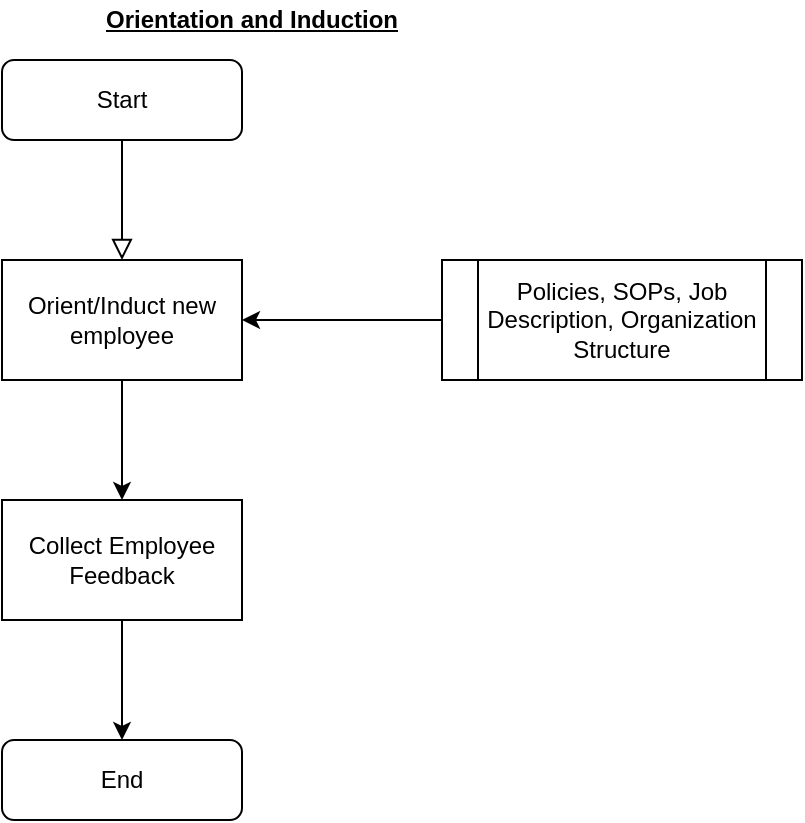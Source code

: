 <mxfile version="13.5.3" type="github">
  <diagram id="C5RBs43oDa-KdzZeNtuy" name="Page-1">
    <mxGraphModel dx="1038" dy="547" grid="1" gridSize="10" guides="1" tooltips="1" connect="1" arrows="1" fold="1" page="1" pageScale="1" pageWidth="827" pageHeight="1169" math="0" shadow="0">
      <root>
        <mxCell id="WIyWlLk6GJQsqaUBKTNV-0" />
        <mxCell id="WIyWlLk6GJQsqaUBKTNV-1" parent="WIyWlLk6GJQsqaUBKTNV-0" />
        <mxCell id="WIyWlLk6GJQsqaUBKTNV-2" value="" style="rounded=0;html=1;jettySize=auto;orthogonalLoop=1;fontSize=11;endArrow=block;endFill=0;endSize=8;strokeWidth=1;shadow=0;labelBackgroundColor=none;edgeStyle=orthogonalEdgeStyle;" parent="WIyWlLk6GJQsqaUBKTNV-1" source="WIyWlLk6GJQsqaUBKTNV-3" edge="1">
          <mxGeometry relative="1" as="geometry">
            <mxPoint x="220" y="170" as="targetPoint" />
          </mxGeometry>
        </mxCell>
        <mxCell id="WIyWlLk6GJQsqaUBKTNV-3" value="Start" style="rounded=1;whiteSpace=wrap;html=1;fontSize=12;glass=0;strokeWidth=1;shadow=0;" parent="WIyWlLk6GJQsqaUBKTNV-1" vertex="1">
          <mxGeometry x="160" y="70" width="120" height="40" as="geometry" />
        </mxCell>
        <mxCell id="rPmaDeHKCXZGwRO4t3dk-4" value="" style="edgeStyle=orthogonalEdgeStyle;rounded=0;orthogonalLoop=1;jettySize=auto;html=1;" edge="1" parent="WIyWlLk6GJQsqaUBKTNV-1" source="rPmaDeHKCXZGwRO4t3dk-0" target="rPmaDeHKCXZGwRO4t3dk-3">
          <mxGeometry relative="1" as="geometry" />
        </mxCell>
        <mxCell id="rPmaDeHKCXZGwRO4t3dk-0" value="Orient/Induct new employee" style="rounded=0;whiteSpace=wrap;html=1;" vertex="1" parent="WIyWlLk6GJQsqaUBKTNV-1">
          <mxGeometry x="160" y="170" width="120" height="60" as="geometry" />
        </mxCell>
        <mxCell id="rPmaDeHKCXZGwRO4t3dk-2" value="" style="edgeStyle=orthogonalEdgeStyle;rounded=0;orthogonalLoop=1;jettySize=auto;html=1;" edge="1" parent="WIyWlLk6GJQsqaUBKTNV-1" source="rPmaDeHKCXZGwRO4t3dk-1" target="rPmaDeHKCXZGwRO4t3dk-0">
          <mxGeometry relative="1" as="geometry" />
        </mxCell>
        <mxCell id="rPmaDeHKCXZGwRO4t3dk-1" value="Policies, SOPs, Job Description, Organization Structure" style="shape=process;whiteSpace=wrap;html=1;backgroundOutline=1;" vertex="1" parent="WIyWlLk6GJQsqaUBKTNV-1">
          <mxGeometry x="380" y="170" width="180" height="60" as="geometry" />
        </mxCell>
        <mxCell id="rPmaDeHKCXZGwRO4t3dk-6" value="" style="edgeStyle=orthogonalEdgeStyle;rounded=0;orthogonalLoop=1;jettySize=auto;html=1;" edge="1" parent="WIyWlLk6GJQsqaUBKTNV-1" source="rPmaDeHKCXZGwRO4t3dk-3" target="rPmaDeHKCXZGwRO4t3dk-5">
          <mxGeometry relative="1" as="geometry" />
        </mxCell>
        <mxCell id="rPmaDeHKCXZGwRO4t3dk-3" value="Collect Employee Feedback" style="whiteSpace=wrap;html=1;rounded=0;" vertex="1" parent="WIyWlLk6GJQsqaUBKTNV-1">
          <mxGeometry x="160" y="290" width="120" height="60" as="geometry" />
        </mxCell>
        <mxCell id="rPmaDeHKCXZGwRO4t3dk-5" value="End" style="rounded=1;whiteSpace=wrap;html=1;" vertex="1" parent="WIyWlLk6GJQsqaUBKTNV-1">
          <mxGeometry x="160" y="410" width="120" height="40" as="geometry" />
        </mxCell>
        <mxCell id="rPmaDeHKCXZGwRO4t3dk-7" value="Orientation and Induction" style="text;html=1;strokeColor=none;fillColor=none;align=center;verticalAlign=middle;whiteSpace=wrap;rounded=0;fontStyle=5" vertex="1" parent="WIyWlLk6GJQsqaUBKTNV-1">
          <mxGeometry x="200" y="40" width="170" height="20" as="geometry" />
        </mxCell>
      </root>
    </mxGraphModel>
  </diagram>
</mxfile>

